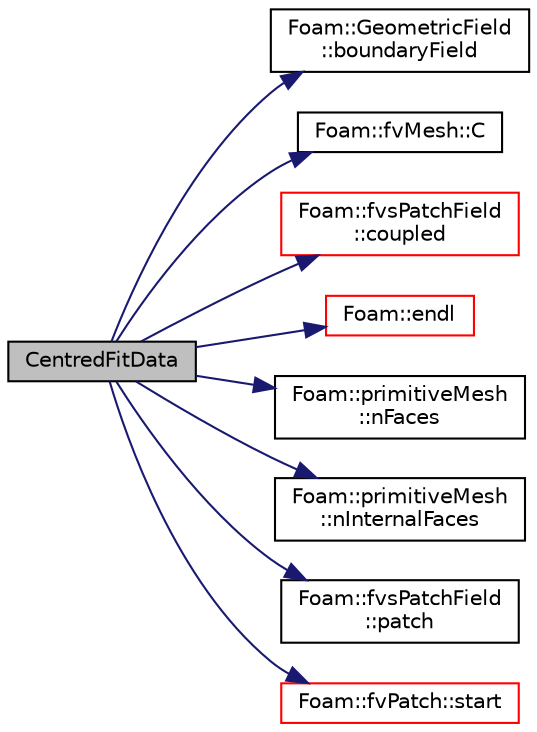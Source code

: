digraph "CentredFitData"
{
  bgcolor="transparent";
  edge [fontname="Helvetica",fontsize="10",labelfontname="Helvetica",labelfontsize="10"];
  node [fontname="Helvetica",fontsize="10",shape=record];
  rankdir="LR";
  Node0 [label="CentredFitData",height=0.2,width=0.4,color="black", fillcolor="grey75", style="filled", fontcolor="black"];
  Node0 -> Node1 [color="midnightblue",fontsize="10",style="solid",fontname="Helvetica"];
  Node1 [label="Foam::GeometricField\l::boundaryField",height=0.2,width=0.4,color="black",URL="$a23249.html#a9ff7de36fba06b4f4f77a75142ad72b6",tooltip="Return const-reference to the boundary field. "];
  Node0 -> Node2 [color="midnightblue",fontsize="10",style="solid",fontname="Helvetica"];
  Node2 [label="Foam::fvMesh::C",height=0.2,width=0.4,color="black",URL="$a23593.html#a0fbf3f470cb51bdbb754bf72e736ae12",tooltip="Return cell centres as volVectorField. "];
  Node0 -> Node3 [color="midnightblue",fontsize="10",style="solid",fontname="Helvetica"];
  Node3 [label="Foam::fvsPatchField\l::coupled",height=0.2,width=0.4,color="red",URL="$a23241.html#a39c01db0e66d00fe0621a0c7e5fc4ead",tooltip="Return true if this patch field is coupled. "];
  Node0 -> Node32 [color="midnightblue",fontsize="10",style="solid",fontname="Helvetica"];
  Node32 [label="Foam::endl",height=0.2,width=0.4,color="red",URL="$a21851.html#a2db8fe02a0d3909e9351bb4275b23ce4",tooltip="Add newline and flush stream. "];
  Node0 -> Node69 [color="midnightblue",fontsize="10",style="solid",fontname="Helvetica"];
  Node69 [label="Foam::primitiveMesh\l::nFaces",height=0.2,width=0.4,color="black",URL="$a28685.html#abe602c985a3c9ffa67176e969e77ca6f"];
  Node0 -> Node70 [color="midnightblue",fontsize="10",style="solid",fontname="Helvetica"];
  Node70 [label="Foam::primitiveMesh\l::nInternalFaces",height=0.2,width=0.4,color="black",URL="$a28685.html#aa6c7965af1f30d16d9125deb981cbdb0"];
  Node0 -> Node66 [color="midnightblue",fontsize="10",style="solid",fontname="Helvetica"];
  Node66 [label="Foam::fvsPatchField\l::patch",height=0.2,width=0.4,color="black",URL="$a23241.html#aca0923a4611f6166ffd8fa14d81864a4",tooltip="Return patch. "];
  Node0 -> Node71 [color="midnightblue",fontsize="10",style="solid",fontname="Helvetica"];
  Node71 [label="Foam::fvPatch::start",height=0.2,width=0.4,color="red",URL="$a23693.html#a6bfd3e3abb11e98bdb4b98671cec1234",tooltip="Return start label of this patch in the polyMesh face list. "];
}
